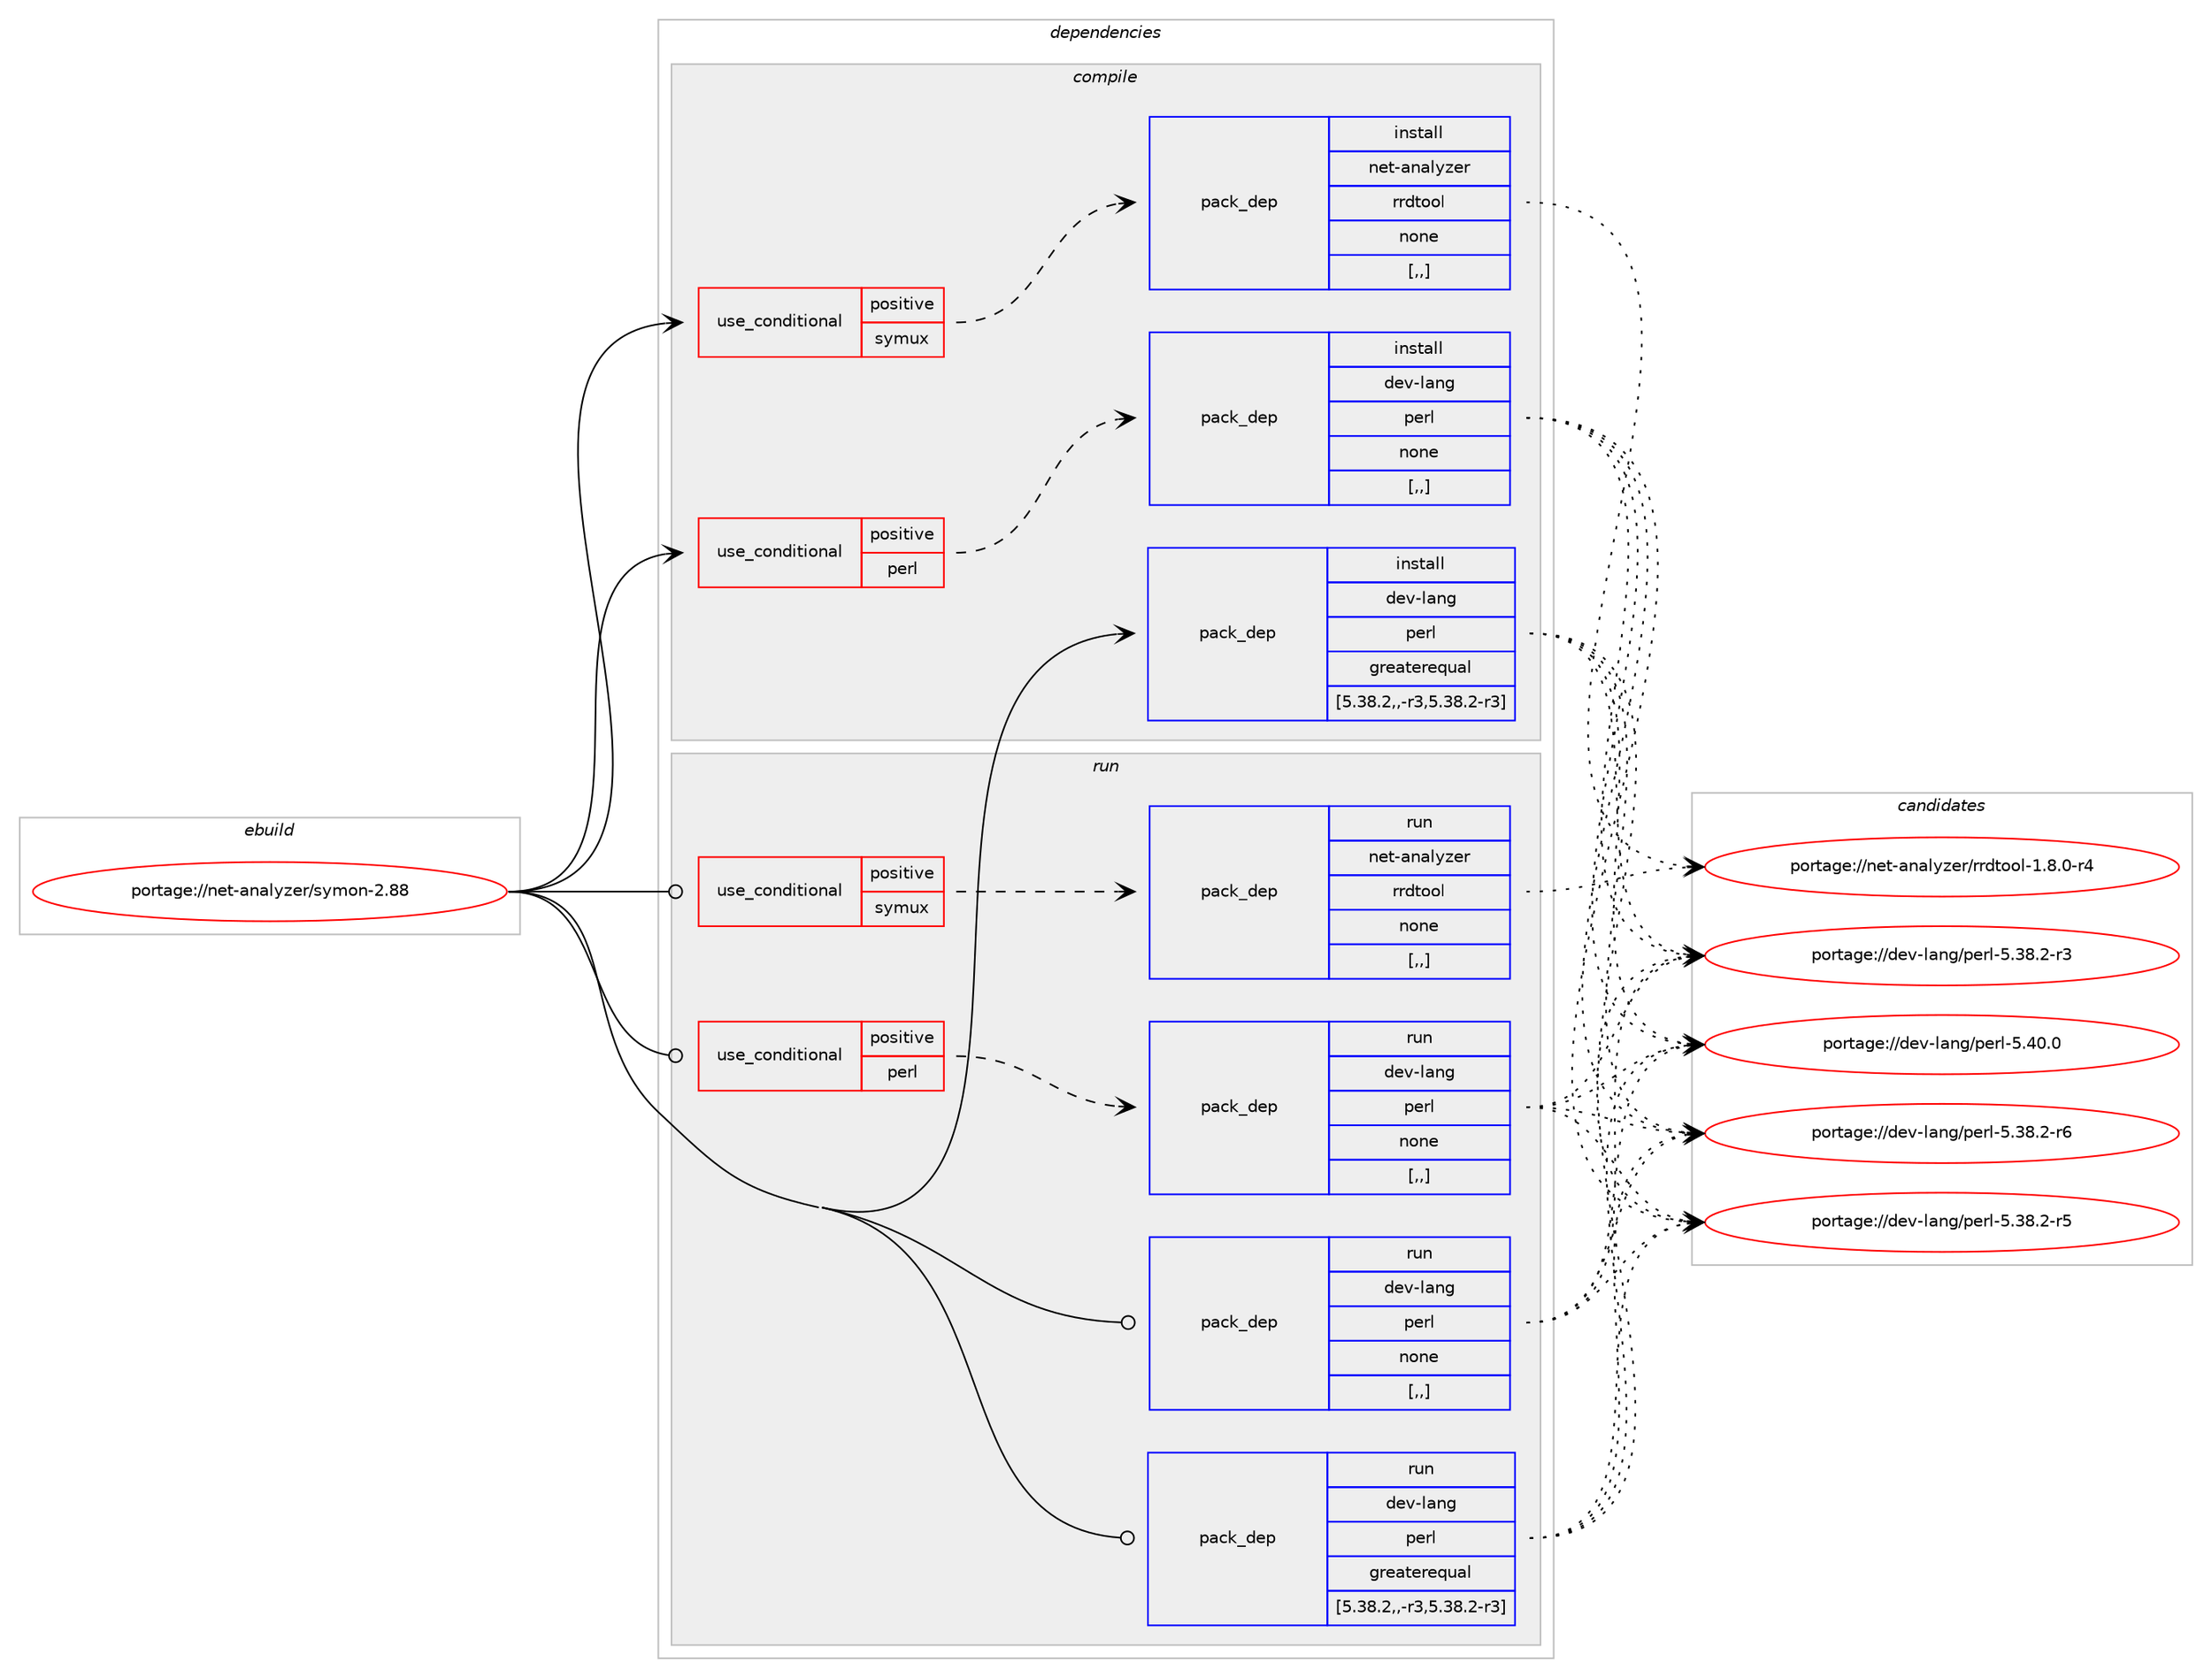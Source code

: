 digraph prolog {

# *************
# Graph options
# *************

newrank=true;
concentrate=true;
compound=true;
graph [rankdir=LR,fontname=Helvetica,fontsize=10,ranksep=1.5];#, ranksep=2.5, nodesep=0.2];
edge  [arrowhead=vee];
node  [fontname=Helvetica,fontsize=10];

# **********
# The ebuild
# **********

subgraph cluster_leftcol {
color=gray;
label=<<i>ebuild</i>>;
id [label="portage://net-analyzer/symon-2.88", color=red, width=4, href="../net-analyzer/symon-2.88.svg"];
}

# ****************
# The dependencies
# ****************

subgraph cluster_midcol {
color=gray;
label=<<i>dependencies</i>>;
subgraph cluster_compile {
fillcolor="#eeeeee";
style=filled;
label=<<i>compile</i>>;
subgraph cond88285 {
dependency342170 [label=<<TABLE BORDER="0" CELLBORDER="1" CELLSPACING="0" CELLPADDING="4"><TR><TD ROWSPAN="3" CELLPADDING="10">use_conditional</TD></TR><TR><TD>positive</TD></TR><TR><TD>perl</TD></TR></TABLE>>, shape=none, color=red];
subgraph pack251284 {
dependency342171 [label=<<TABLE BORDER="0" CELLBORDER="1" CELLSPACING="0" CELLPADDING="4" WIDTH="220"><TR><TD ROWSPAN="6" CELLPADDING="30">pack_dep</TD></TR><TR><TD WIDTH="110">install</TD></TR><TR><TD>dev-lang</TD></TR><TR><TD>perl</TD></TR><TR><TD>none</TD></TR><TR><TD>[,,]</TD></TR></TABLE>>, shape=none, color=blue];
}
dependency342170:e -> dependency342171:w [weight=20,style="dashed",arrowhead="vee"];
}
id:e -> dependency342170:w [weight=20,style="solid",arrowhead="vee"];
subgraph cond88286 {
dependency342172 [label=<<TABLE BORDER="0" CELLBORDER="1" CELLSPACING="0" CELLPADDING="4"><TR><TD ROWSPAN="3" CELLPADDING="10">use_conditional</TD></TR><TR><TD>positive</TD></TR><TR><TD>symux</TD></TR></TABLE>>, shape=none, color=red];
subgraph pack251285 {
dependency342173 [label=<<TABLE BORDER="0" CELLBORDER="1" CELLSPACING="0" CELLPADDING="4" WIDTH="220"><TR><TD ROWSPAN="6" CELLPADDING="30">pack_dep</TD></TR><TR><TD WIDTH="110">install</TD></TR><TR><TD>net-analyzer</TD></TR><TR><TD>rrdtool</TD></TR><TR><TD>none</TD></TR><TR><TD>[,,]</TD></TR></TABLE>>, shape=none, color=blue];
}
dependency342172:e -> dependency342173:w [weight=20,style="dashed",arrowhead="vee"];
}
id:e -> dependency342172:w [weight=20,style="solid",arrowhead="vee"];
subgraph pack251286 {
dependency342174 [label=<<TABLE BORDER="0" CELLBORDER="1" CELLSPACING="0" CELLPADDING="4" WIDTH="220"><TR><TD ROWSPAN="6" CELLPADDING="30">pack_dep</TD></TR><TR><TD WIDTH="110">install</TD></TR><TR><TD>dev-lang</TD></TR><TR><TD>perl</TD></TR><TR><TD>greaterequal</TD></TR><TR><TD>[5.38.2,,-r3,5.38.2-r3]</TD></TR></TABLE>>, shape=none, color=blue];
}
id:e -> dependency342174:w [weight=20,style="solid",arrowhead="vee"];
}
subgraph cluster_compileandrun {
fillcolor="#eeeeee";
style=filled;
label=<<i>compile and run</i>>;
}
subgraph cluster_run {
fillcolor="#eeeeee";
style=filled;
label=<<i>run</i>>;
subgraph cond88287 {
dependency342175 [label=<<TABLE BORDER="0" CELLBORDER="1" CELLSPACING="0" CELLPADDING="4"><TR><TD ROWSPAN="3" CELLPADDING="10">use_conditional</TD></TR><TR><TD>positive</TD></TR><TR><TD>perl</TD></TR></TABLE>>, shape=none, color=red];
subgraph pack251287 {
dependency342176 [label=<<TABLE BORDER="0" CELLBORDER="1" CELLSPACING="0" CELLPADDING="4" WIDTH="220"><TR><TD ROWSPAN="6" CELLPADDING="30">pack_dep</TD></TR><TR><TD WIDTH="110">run</TD></TR><TR><TD>dev-lang</TD></TR><TR><TD>perl</TD></TR><TR><TD>none</TD></TR><TR><TD>[,,]</TD></TR></TABLE>>, shape=none, color=blue];
}
dependency342175:e -> dependency342176:w [weight=20,style="dashed",arrowhead="vee"];
}
id:e -> dependency342175:w [weight=20,style="solid",arrowhead="odot"];
subgraph cond88288 {
dependency342177 [label=<<TABLE BORDER="0" CELLBORDER="1" CELLSPACING="0" CELLPADDING="4"><TR><TD ROWSPAN="3" CELLPADDING="10">use_conditional</TD></TR><TR><TD>positive</TD></TR><TR><TD>symux</TD></TR></TABLE>>, shape=none, color=red];
subgraph pack251288 {
dependency342178 [label=<<TABLE BORDER="0" CELLBORDER="1" CELLSPACING="0" CELLPADDING="4" WIDTH="220"><TR><TD ROWSPAN="6" CELLPADDING="30">pack_dep</TD></TR><TR><TD WIDTH="110">run</TD></TR><TR><TD>net-analyzer</TD></TR><TR><TD>rrdtool</TD></TR><TR><TD>none</TD></TR><TR><TD>[,,]</TD></TR></TABLE>>, shape=none, color=blue];
}
dependency342177:e -> dependency342178:w [weight=20,style="dashed",arrowhead="vee"];
}
id:e -> dependency342177:w [weight=20,style="solid",arrowhead="odot"];
subgraph pack251289 {
dependency342179 [label=<<TABLE BORDER="0" CELLBORDER="1" CELLSPACING="0" CELLPADDING="4" WIDTH="220"><TR><TD ROWSPAN="6" CELLPADDING="30">pack_dep</TD></TR><TR><TD WIDTH="110">run</TD></TR><TR><TD>dev-lang</TD></TR><TR><TD>perl</TD></TR><TR><TD>greaterequal</TD></TR><TR><TD>[5.38.2,,-r3,5.38.2-r3]</TD></TR></TABLE>>, shape=none, color=blue];
}
id:e -> dependency342179:w [weight=20,style="solid",arrowhead="odot"];
subgraph pack251290 {
dependency342180 [label=<<TABLE BORDER="0" CELLBORDER="1" CELLSPACING="0" CELLPADDING="4" WIDTH="220"><TR><TD ROWSPAN="6" CELLPADDING="30">pack_dep</TD></TR><TR><TD WIDTH="110">run</TD></TR><TR><TD>dev-lang</TD></TR><TR><TD>perl</TD></TR><TR><TD>none</TD></TR><TR><TD>[,,]</TD></TR></TABLE>>, shape=none, color=blue];
}
id:e -> dependency342180:w [weight=20,style="solid",arrowhead="odot"];
}
}

# **************
# The candidates
# **************

subgraph cluster_choices {
rank=same;
color=gray;
label=<<i>candidates</i>>;

subgraph choice251284 {
color=black;
nodesep=1;
choice10010111845108971101034711210111410845534652484648 [label="portage://dev-lang/perl-5.40.0", color=red, width=4,href="../dev-lang/perl-5.40.0.svg"];
choice100101118451089711010347112101114108455346515646504511454 [label="portage://dev-lang/perl-5.38.2-r6", color=red, width=4,href="../dev-lang/perl-5.38.2-r6.svg"];
choice100101118451089711010347112101114108455346515646504511453 [label="portage://dev-lang/perl-5.38.2-r5", color=red, width=4,href="../dev-lang/perl-5.38.2-r5.svg"];
choice100101118451089711010347112101114108455346515646504511451 [label="portage://dev-lang/perl-5.38.2-r3", color=red, width=4,href="../dev-lang/perl-5.38.2-r3.svg"];
dependency342171:e -> choice10010111845108971101034711210111410845534652484648:w [style=dotted,weight="100"];
dependency342171:e -> choice100101118451089711010347112101114108455346515646504511454:w [style=dotted,weight="100"];
dependency342171:e -> choice100101118451089711010347112101114108455346515646504511453:w [style=dotted,weight="100"];
dependency342171:e -> choice100101118451089711010347112101114108455346515646504511451:w [style=dotted,weight="100"];
}
subgraph choice251285 {
color=black;
nodesep=1;
choice110101116459711097108121122101114471141141001161111111084549465646484511452 [label="portage://net-analyzer/rrdtool-1.8.0-r4", color=red, width=4,href="../net-analyzer/rrdtool-1.8.0-r4.svg"];
dependency342173:e -> choice110101116459711097108121122101114471141141001161111111084549465646484511452:w [style=dotted,weight="100"];
}
subgraph choice251286 {
color=black;
nodesep=1;
choice10010111845108971101034711210111410845534652484648 [label="portage://dev-lang/perl-5.40.0", color=red, width=4,href="../dev-lang/perl-5.40.0.svg"];
choice100101118451089711010347112101114108455346515646504511454 [label="portage://dev-lang/perl-5.38.2-r6", color=red, width=4,href="../dev-lang/perl-5.38.2-r6.svg"];
choice100101118451089711010347112101114108455346515646504511453 [label="portage://dev-lang/perl-5.38.2-r5", color=red, width=4,href="../dev-lang/perl-5.38.2-r5.svg"];
choice100101118451089711010347112101114108455346515646504511451 [label="portage://dev-lang/perl-5.38.2-r3", color=red, width=4,href="../dev-lang/perl-5.38.2-r3.svg"];
dependency342174:e -> choice10010111845108971101034711210111410845534652484648:w [style=dotted,weight="100"];
dependency342174:e -> choice100101118451089711010347112101114108455346515646504511454:w [style=dotted,weight="100"];
dependency342174:e -> choice100101118451089711010347112101114108455346515646504511453:w [style=dotted,weight="100"];
dependency342174:e -> choice100101118451089711010347112101114108455346515646504511451:w [style=dotted,weight="100"];
}
subgraph choice251287 {
color=black;
nodesep=1;
choice10010111845108971101034711210111410845534652484648 [label="portage://dev-lang/perl-5.40.0", color=red, width=4,href="../dev-lang/perl-5.40.0.svg"];
choice100101118451089711010347112101114108455346515646504511454 [label="portage://dev-lang/perl-5.38.2-r6", color=red, width=4,href="../dev-lang/perl-5.38.2-r6.svg"];
choice100101118451089711010347112101114108455346515646504511453 [label="portage://dev-lang/perl-5.38.2-r5", color=red, width=4,href="../dev-lang/perl-5.38.2-r5.svg"];
choice100101118451089711010347112101114108455346515646504511451 [label="portage://dev-lang/perl-5.38.2-r3", color=red, width=4,href="../dev-lang/perl-5.38.2-r3.svg"];
dependency342176:e -> choice10010111845108971101034711210111410845534652484648:w [style=dotted,weight="100"];
dependency342176:e -> choice100101118451089711010347112101114108455346515646504511454:w [style=dotted,weight="100"];
dependency342176:e -> choice100101118451089711010347112101114108455346515646504511453:w [style=dotted,weight="100"];
dependency342176:e -> choice100101118451089711010347112101114108455346515646504511451:w [style=dotted,weight="100"];
}
subgraph choice251288 {
color=black;
nodesep=1;
choice110101116459711097108121122101114471141141001161111111084549465646484511452 [label="portage://net-analyzer/rrdtool-1.8.0-r4", color=red, width=4,href="../net-analyzer/rrdtool-1.8.0-r4.svg"];
dependency342178:e -> choice110101116459711097108121122101114471141141001161111111084549465646484511452:w [style=dotted,weight="100"];
}
subgraph choice251289 {
color=black;
nodesep=1;
choice10010111845108971101034711210111410845534652484648 [label="portage://dev-lang/perl-5.40.0", color=red, width=4,href="../dev-lang/perl-5.40.0.svg"];
choice100101118451089711010347112101114108455346515646504511454 [label="portage://dev-lang/perl-5.38.2-r6", color=red, width=4,href="../dev-lang/perl-5.38.2-r6.svg"];
choice100101118451089711010347112101114108455346515646504511453 [label="portage://dev-lang/perl-5.38.2-r5", color=red, width=4,href="../dev-lang/perl-5.38.2-r5.svg"];
choice100101118451089711010347112101114108455346515646504511451 [label="portage://dev-lang/perl-5.38.2-r3", color=red, width=4,href="../dev-lang/perl-5.38.2-r3.svg"];
dependency342179:e -> choice10010111845108971101034711210111410845534652484648:w [style=dotted,weight="100"];
dependency342179:e -> choice100101118451089711010347112101114108455346515646504511454:w [style=dotted,weight="100"];
dependency342179:e -> choice100101118451089711010347112101114108455346515646504511453:w [style=dotted,weight="100"];
dependency342179:e -> choice100101118451089711010347112101114108455346515646504511451:w [style=dotted,weight="100"];
}
subgraph choice251290 {
color=black;
nodesep=1;
choice10010111845108971101034711210111410845534652484648 [label="portage://dev-lang/perl-5.40.0", color=red, width=4,href="../dev-lang/perl-5.40.0.svg"];
choice100101118451089711010347112101114108455346515646504511454 [label="portage://dev-lang/perl-5.38.2-r6", color=red, width=4,href="../dev-lang/perl-5.38.2-r6.svg"];
choice100101118451089711010347112101114108455346515646504511453 [label="portage://dev-lang/perl-5.38.2-r5", color=red, width=4,href="../dev-lang/perl-5.38.2-r5.svg"];
choice100101118451089711010347112101114108455346515646504511451 [label="portage://dev-lang/perl-5.38.2-r3", color=red, width=4,href="../dev-lang/perl-5.38.2-r3.svg"];
dependency342180:e -> choice10010111845108971101034711210111410845534652484648:w [style=dotted,weight="100"];
dependency342180:e -> choice100101118451089711010347112101114108455346515646504511454:w [style=dotted,weight="100"];
dependency342180:e -> choice100101118451089711010347112101114108455346515646504511453:w [style=dotted,weight="100"];
dependency342180:e -> choice100101118451089711010347112101114108455346515646504511451:w [style=dotted,weight="100"];
}
}

}
